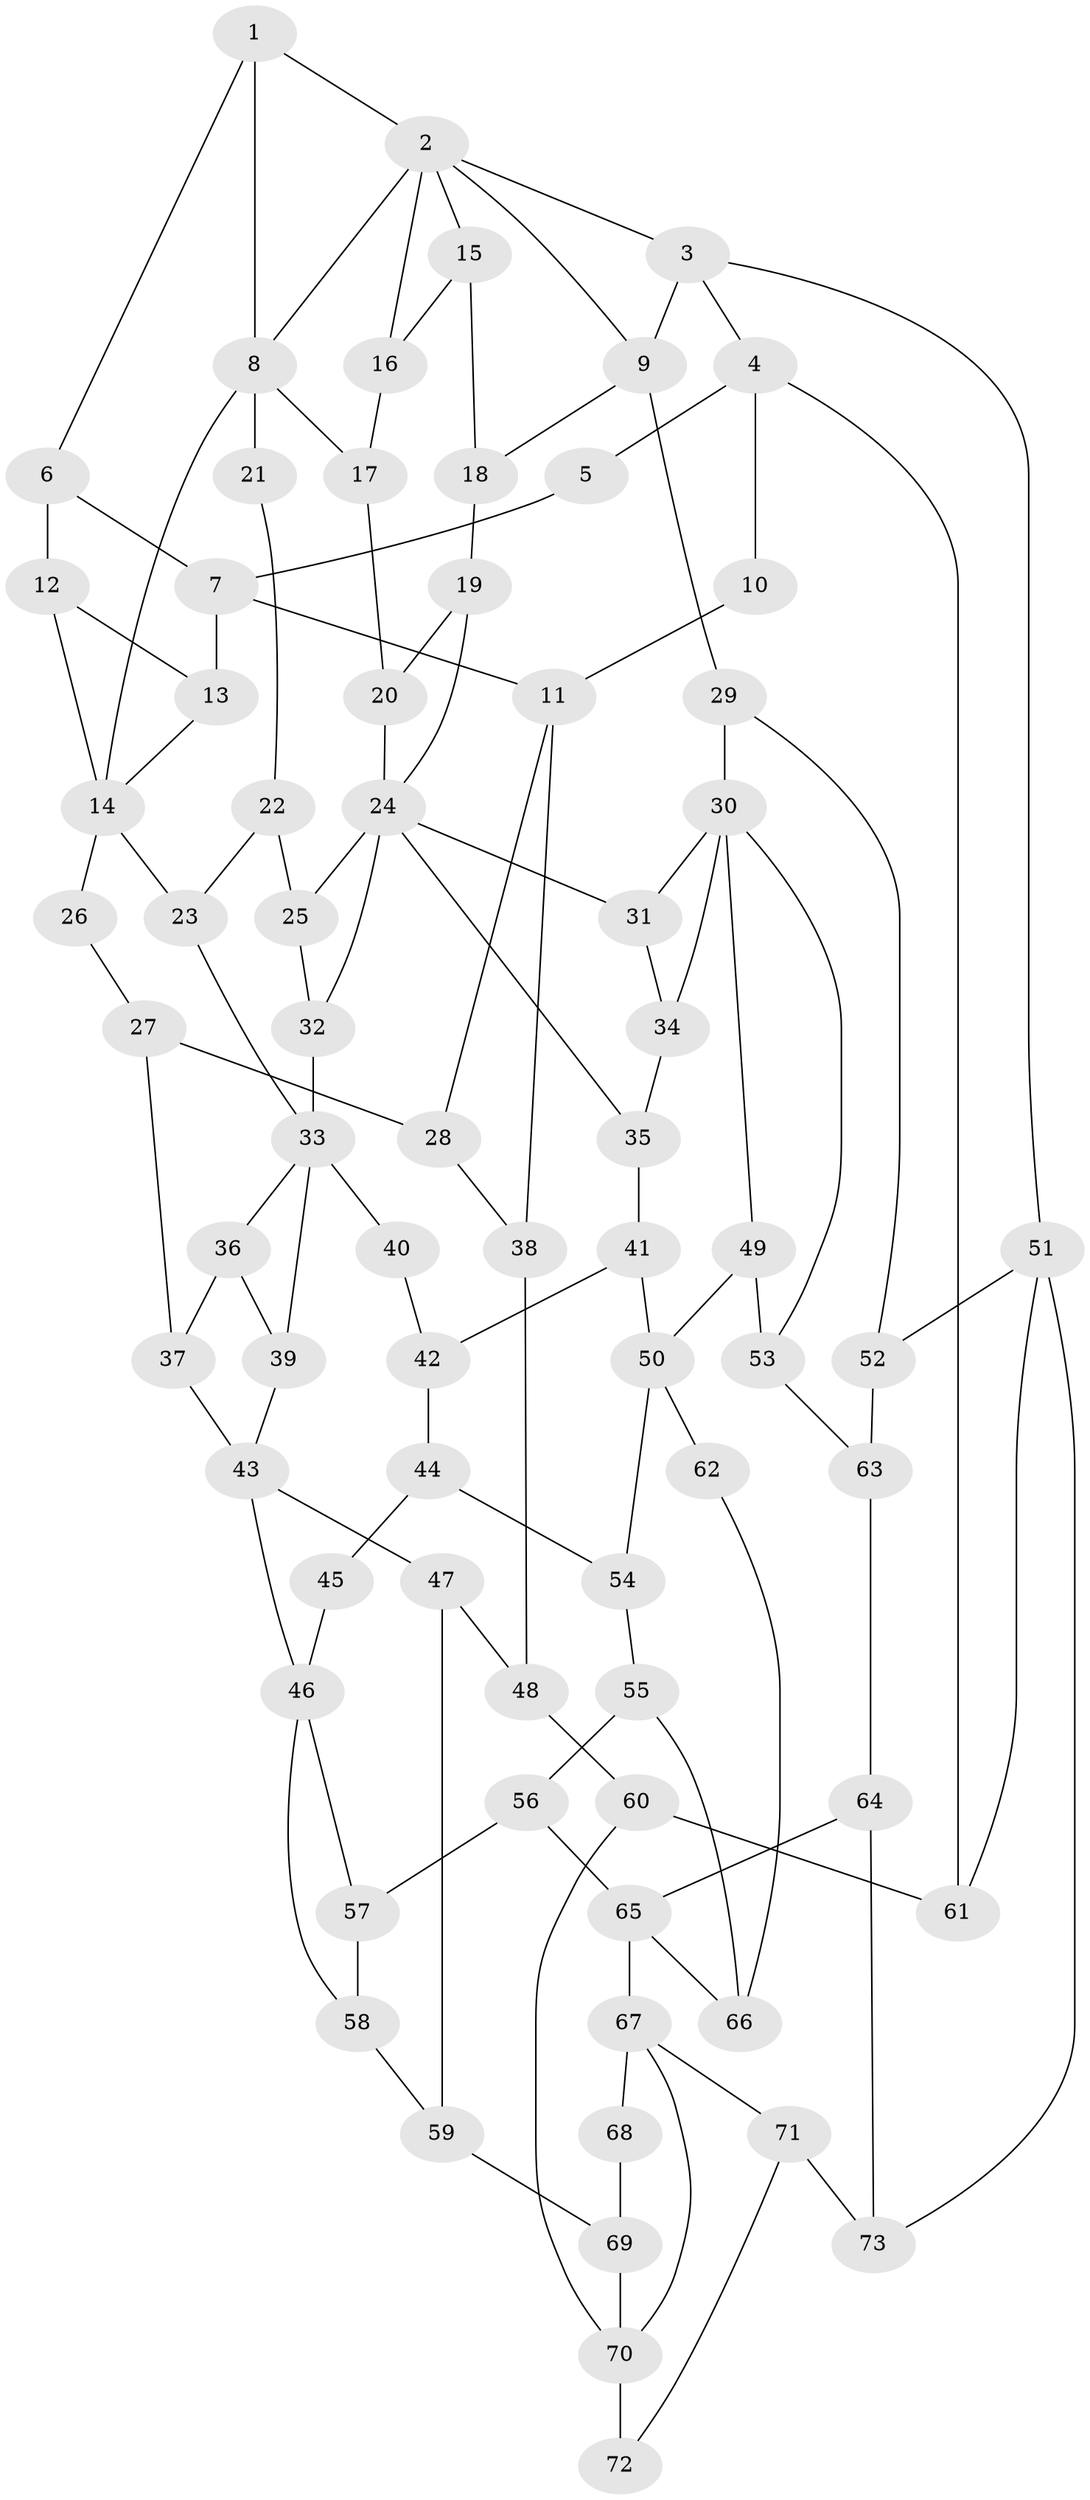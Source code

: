 // original degree distribution, {3: 0.016666666666666666, 4: 0.2, 5: 0.6, 6: 0.18333333333333332}
// Generated by graph-tools (version 1.1) at 2025/54/03/04/25 22:54:13]
// undirected, 73 vertices, 118 edges
graph export_dot {
  node [color=gray90,style=filled];
  1;
  2;
  3;
  4;
  5;
  6;
  7;
  8;
  9;
  10;
  11;
  12;
  13;
  14;
  15;
  16;
  17;
  18;
  19;
  20;
  21;
  22;
  23;
  24;
  25;
  26;
  27;
  28;
  29;
  30;
  31;
  32;
  33;
  34;
  35;
  36;
  37;
  38;
  39;
  40;
  41;
  42;
  43;
  44;
  45;
  46;
  47;
  48;
  49;
  50;
  51;
  52;
  53;
  54;
  55;
  56;
  57;
  58;
  59;
  60;
  61;
  62;
  63;
  64;
  65;
  66;
  67;
  68;
  69;
  70;
  71;
  72;
  73;
  1 -- 2 [weight=1.0];
  1 -- 6 [weight=1.0];
  1 -- 8 [weight=1.0];
  2 -- 3 [weight=1.0];
  2 -- 8 [weight=1.0];
  2 -- 9 [weight=1.0];
  2 -- 15 [weight=1.0];
  2 -- 16 [weight=1.0];
  3 -- 4 [weight=1.0];
  3 -- 9 [weight=1.0];
  3 -- 51 [weight=1.0];
  4 -- 5 [weight=1.0];
  4 -- 10 [weight=1.0];
  4 -- 61 [weight=1.0];
  5 -- 7 [weight=1.0];
  6 -- 7 [weight=1.0];
  6 -- 12 [weight=1.0];
  7 -- 11 [weight=2.0];
  7 -- 13 [weight=1.0];
  8 -- 14 [weight=1.0];
  8 -- 17 [weight=1.0];
  8 -- 21 [weight=2.0];
  9 -- 18 [weight=1.0];
  9 -- 29 [weight=2.0];
  10 -- 11 [weight=2.0];
  11 -- 28 [weight=1.0];
  11 -- 38 [weight=1.0];
  12 -- 13 [weight=1.0];
  12 -- 14 [weight=1.0];
  13 -- 14 [weight=1.0];
  14 -- 23 [weight=1.0];
  14 -- 26 [weight=2.0];
  15 -- 16 [weight=1.0];
  15 -- 18 [weight=1.0];
  16 -- 17 [weight=1.0];
  17 -- 20 [weight=1.0];
  18 -- 19 [weight=1.0];
  19 -- 20 [weight=1.0];
  19 -- 24 [weight=1.0];
  20 -- 24 [weight=1.0];
  21 -- 22 [weight=1.0];
  22 -- 23 [weight=1.0];
  22 -- 25 [weight=1.0];
  23 -- 33 [weight=1.0];
  24 -- 25 [weight=1.0];
  24 -- 31 [weight=1.0];
  24 -- 32 [weight=1.0];
  24 -- 35 [weight=1.0];
  25 -- 32 [weight=1.0];
  26 -- 27 [weight=1.0];
  27 -- 28 [weight=1.0];
  27 -- 37 [weight=1.0];
  28 -- 38 [weight=1.0];
  29 -- 30 [weight=2.0];
  29 -- 52 [weight=1.0];
  30 -- 31 [weight=1.0];
  30 -- 34 [weight=1.0];
  30 -- 49 [weight=1.0];
  30 -- 53 [weight=1.0];
  31 -- 34 [weight=1.0];
  32 -- 33 [weight=1.0];
  33 -- 36 [weight=1.0];
  33 -- 39 [weight=1.0];
  33 -- 40 [weight=2.0];
  34 -- 35 [weight=1.0];
  35 -- 41 [weight=1.0];
  36 -- 37 [weight=1.0];
  36 -- 39 [weight=1.0];
  37 -- 43 [weight=1.0];
  38 -- 48 [weight=1.0];
  39 -- 43 [weight=1.0];
  40 -- 42 [weight=1.0];
  41 -- 42 [weight=1.0];
  41 -- 50 [weight=1.0];
  42 -- 44 [weight=1.0];
  43 -- 46 [weight=2.0];
  43 -- 47 [weight=1.0];
  44 -- 45 [weight=1.0];
  44 -- 54 [weight=1.0];
  45 -- 46 [weight=2.0];
  46 -- 57 [weight=1.0];
  46 -- 58 [weight=1.0];
  47 -- 48 [weight=1.0];
  47 -- 59 [weight=1.0];
  48 -- 60 [weight=1.0];
  49 -- 50 [weight=2.0];
  49 -- 53 [weight=1.0];
  50 -- 54 [weight=1.0];
  50 -- 62 [weight=2.0];
  51 -- 52 [weight=1.0];
  51 -- 61 [weight=1.0];
  51 -- 73 [weight=1.0];
  52 -- 63 [weight=1.0];
  53 -- 63 [weight=1.0];
  54 -- 55 [weight=1.0];
  55 -- 56 [weight=1.0];
  55 -- 66 [weight=1.0];
  56 -- 57 [weight=1.0];
  56 -- 65 [weight=1.0];
  57 -- 58 [weight=1.0];
  58 -- 59 [weight=1.0];
  59 -- 69 [weight=1.0];
  60 -- 61 [weight=2.0];
  60 -- 70 [weight=2.0];
  62 -- 66 [weight=1.0];
  63 -- 64 [weight=1.0];
  64 -- 65 [weight=1.0];
  64 -- 73 [weight=1.0];
  65 -- 66 [weight=1.0];
  65 -- 67 [weight=2.0];
  67 -- 68 [weight=2.0];
  67 -- 70 [weight=1.0];
  67 -- 71 [weight=1.0];
  68 -- 69 [weight=1.0];
  69 -- 70 [weight=1.0];
  70 -- 72 [weight=2.0];
  71 -- 72 [weight=1.0];
  71 -- 73 [weight=1.0];
}

